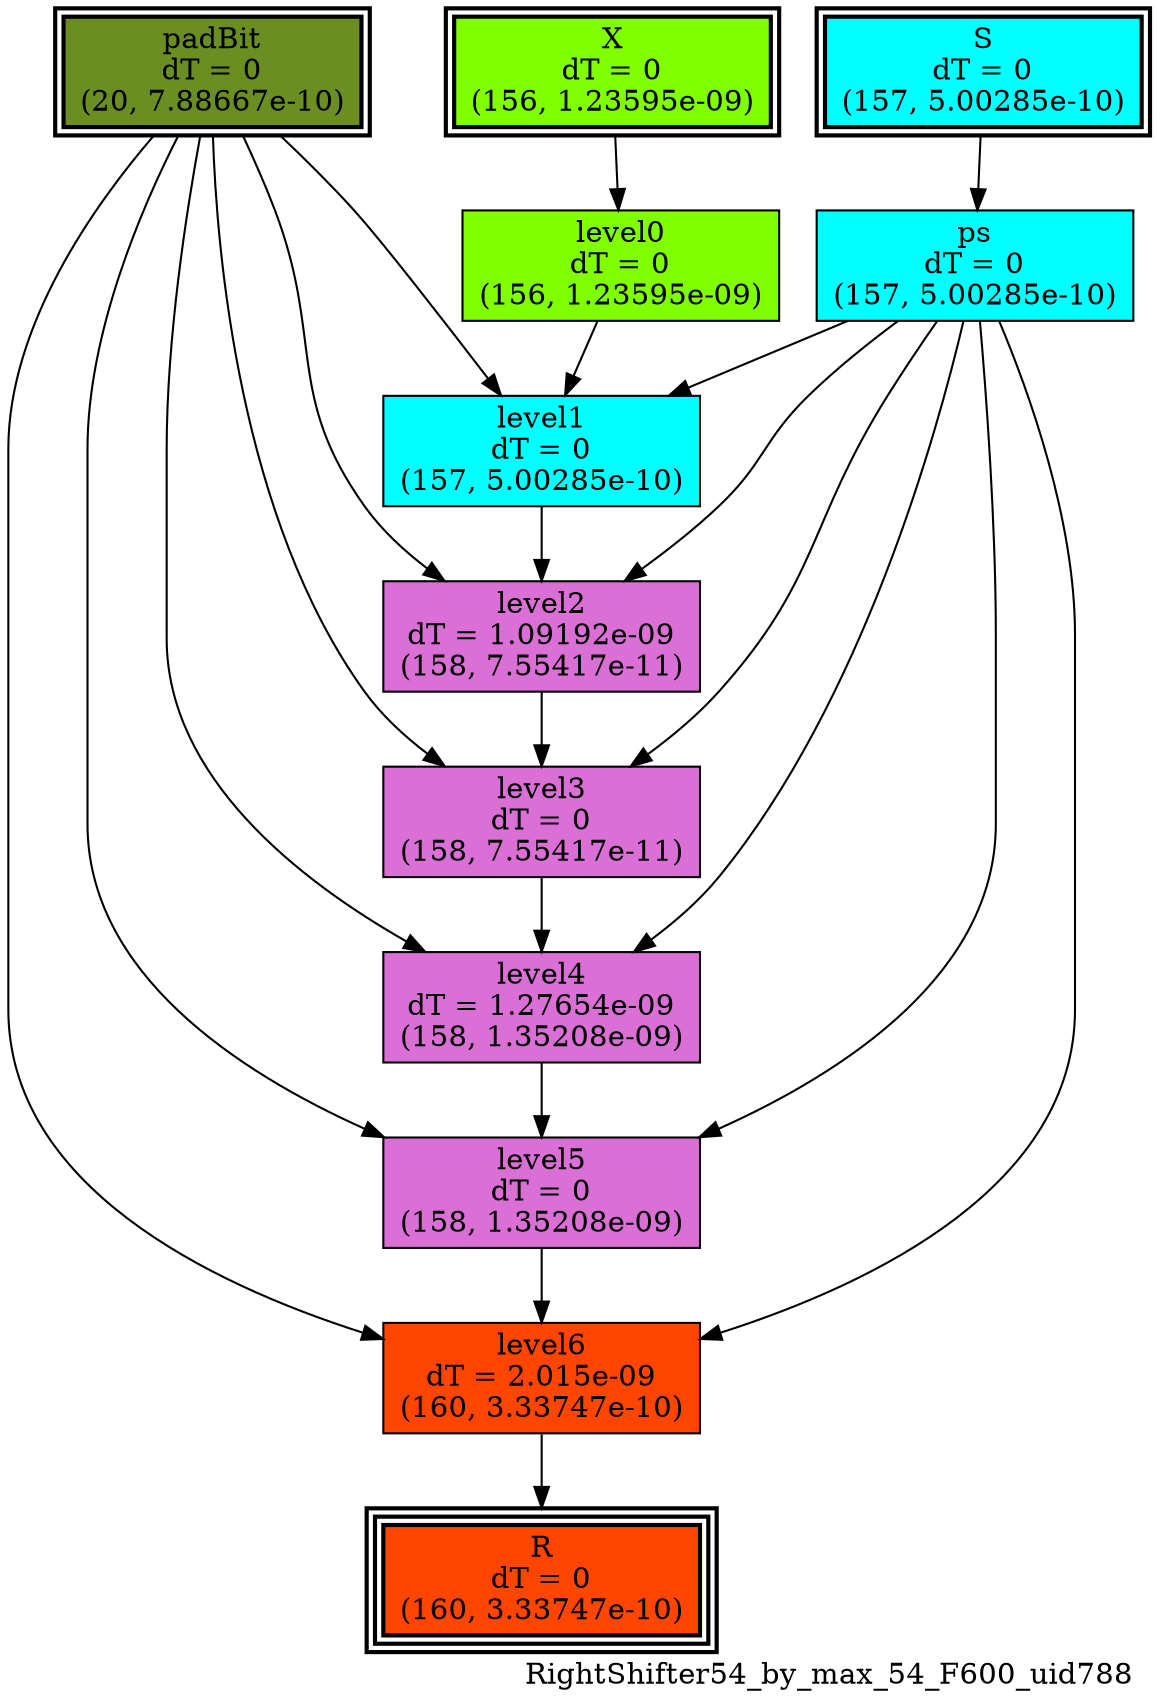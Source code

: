 digraph RightShifter54_by_max_54_F600_uid788
{
	//graph drawing options
	label=RightShifter54_by_max_54_F600_uid788;
	labelloc=bottom;
	labeljust=right;
	ratio=auto;
	nodesep=0.25;
	ranksep=0.5;

	//input/output signals of operator RightShifter54_by_max_54_F600_uid788
	X__RightShifter54_by_max_54_F600_uid788 [ label="X\ndT = 0\n(156, 1.23595e-09)", shape=box, color=black, style="bold, filled", fillcolor=chartreuse, peripheries=2 ];
	S__RightShifter54_by_max_54_F600_uid788 [ label="S\ndT = 0\n(157, 5.00285e-10)", shape=box, color=black, style="bold, filled", fillcolor=cyan, peripheries=2 ];
	padBit__RightShifter54_by_max_54_F600_uid788 [ label="padBit\ndT = 0\n(20, 7.88667e-10)", shape=box, color=black, style="bold, filled", fillcolor=olivedrab, peripheries=2 ];
	R__RightShifter54_by_max_54_F600_uid788 [ label="R\ndT = 0\n(160, 3.33747e-10)", shape=box, color=black, style="bold, filled", fillcolor=orangered, peripheries=3 ];
	{rank=same X__RightShifter54_by_max_54_F600_uid788, S__RightShifter54_by_max_54_F600_uid788, padBit__RightShifter54_by_max_54_F600_uid788};
	{rank=same R__RightShifter54_by_max_54_F600_uid788};
	//internal signals of operator RightShifter54_by_max_54_F600_uid788
	ps__RightShifter54_by_max_54_F600_uid788 [ label="ps\ndT = 0\n(157, 5.00285e-10)", shape=box, color=black, style=filled, fillcolor=cyan, peripheries=1 ];
	level0__RightShifter54_by_max_54_F600_uid788 [ label="level0\ndT = 0\n(156, 1.23595e-09)", shape=box, color=black, style=filled, fillcolor=chartreuse, peripheries=1 ];
	level1__RightShifter54_by_max_54_F600_uid788 [ label="level1\ndT = 0\n(157, 5.00285e-10)", shape=box, color=black, style=filled, fillcolor=cyan, peripheries=1 ];
	level2__RightShifter54_by_max_54_F600_uid788 [ label="level2\ndT = 1.09192e-09\n(158, 7.55417e-11)", shape=box, color=black, style=filled, fillcolor=orchid, peripheries=1 ];
	level3__RightShifter54_by_max_54_F600_uid788 [ label="level3\ndT = 0\n(158, 7.55417e-11)", shape=box, color=black, style=filled, fillcolor=orchid, peripheries=1 ];
	level4__RightShifter54_by_max_54_F600_uid788 [ label="level4\ndT = 1.27654e-09\n(158, 1.35208e-09)", shape=box, color=black, style=filled, fillcolor=orchid, peripheries=1 ];
	level5__RightShifter54_by_max_54_F600_uid788 [ label="level5\ndT = 0\n(158, 1.35208e-09)", shape=box, color=black, style=filled, fillcolor=orchid, peripheries=1 ];
	level6__RightShifter54_by_max_54_F600_uid788 [ label="level6\ndT = 2.015e-09\n(160, 3.33747e-10)", shape=box, color=black, style=filled, fillcolor=orangered, peripheries=1 ];

	//subcomponents of operator RightShifter54_by_max_54_F600_uid788

	//input and internal signal connections of operator RightShifter54_by_max_54_F600_uid788
	X__RightShifter54_by_max_54_F600_uid788 -> level0__RightShifter54_by_max_54_F600_uid788 [ arrowhead=normal, arrowsize=1.0, arrowtail=normal, color=black, dir=forward  ];
	S__RightShifter54_by_max_54_F600_uid788 -> ps__RightShifter54_by_max_54_F600_uid788 [ arrowhead=normal, arrowsize=1.0, arrowtail=normal, color=black, dir=forward  ];
	padBit__RightShifter54_by_max_54_F600_uid788 -> level1__RightShifter54_by_max_54_F600_uid788 [ arrowhead=normal, arrowsize=1.0, arrowtail=normal, color=black, dir=forward  ];
	padBit__RightShifter54_by_max_54_F600_uid788 -> level2__RightShifter54_by_max_54_F600_uid788 [ arrowhead=normal, arrowsize=1.0, arrowtail=normal, color=black, dir=forward  ];
	padBit__RightShifter54_by_max_54_F600_uid788 -> level3__RightShifter54_by_max_54_F600_uid788 [ arrowhead=normal, arrowsize=1.0, arrowtail=normal, color=black, dir=forward  ];
	padBit__RightShifter54_by_max_54_F600_uid788 -> level4__RightShifter54_by_max_54_F600_uid788 [ arrowhead=normal, arrowsize=1.0, arrowtail=normal, color=black, dir=forward  ];
	padBit__RightShifter54_by_max_54_F600_uid788 -> level5__RightShifter54_by_max_54_F600_uid788 [ arrowhead=normal, arrowsize=1.0, arrowtail=normal, color=black, dir=forward  ];
	padBit__RightShifter54_by_max_54_F600_uid788 -> level6__RightShifter54_by_max_54_F600_uid788 [ arrowhead=normal, arrowsize=1.0, arrowtail=normal, color=black, dir=forward  ];
	ps__RightShifter54_by_max_54_F600_uid788 -> level1__RightShifter54_by_max_54_F600_uid788 [ arrowhead=normal, arrowsize=1.0, arrowtail=normal, color=black, dir=forward  ];
	ps__RightShifter54_by_max_54_F600_uid788 -> level2__RightShifter54_by_max_54_F600_uid788 [ arrowhead=normal, arrowsize=1.0, arrowtail=normal, color=black, dir=forward  ];
	ps__RightShifter54_by_max_54_F600_uid788 -> level3__RightShifter54_by_max_54_F600_uid788 [ arrowhead=normal, arrowsize=1.0, arrowtail=normal, color=black, dir=forward  ];
	ps__RightShifter54_by_max_54_F600_uid788 -> level4__RightShifter54_by_max_54_F600_uid788 [ arrowhead=normal, arrowsize=1.0, arrowtail=normal, color=black, dir=forward  ];
	ps__RightShifter54_by_max_54_F600_uid788 -> level5__RightShifter54_by_max_54_F600_uid788 [ arrowhead=normal, arrowsize=1.0, arrowtail=normal, color=black, dir=forward  ];
	ps__RightShifter54_by_max_54_F600_uid788 -> level6__RightShifter54_by_max_54_F600_uid788 [ arrowhead=normal, arrowsize=1.0, arrowtail=normal, color=black, dir=forward  ];
	level0__RightShifter54_by_max_54_F600_uid788 -> level1__RightShifter54_by_max_54_F600_uid788 [ arrowhead=normal, arrowsize=1.0, arrowtail=normal, color=black, dir=forward  ];
	level1__RightShifter54_by_max_54_F600_uid788 -> level2__RightShifter54_by_max_54_F600_uid788 [ arrowhead=normal, arrowsize=1.0, arrowtail=normal, color=black, dir=forward  ];
	level2__RightShifter54_by_max_54_F600_uid788 -> level3__RightShifter54_by_max_54_F600_uid788 [ arrowhead=normal, arrowsize=1.0, arrowtail=normal, color=black, dir=forward  ];
	level3__RightShifter54_by_max_54_F600_uid788 -> level4__RightShifter54_by_max_54_F600_uid788 [ arrowhead=normal, arrowsize=1.0, arrowtail=normal, color=black, dir=forward  ];
	level4__RightShifter54_by_max_54_F600_uid788 -> level5__RightShifter54_by_max_54_F600_uid788 [ arrowhead=normal, arrowsize=1.0, arrowtail=normal, color=black, dir=forward  ];
	level5__RightShifter54_by_max_54_F600_uid788 -> level6__RightShifter54_by_max_54_F600_uid788 [ arrowhead=normal, arrowsize=1.0, arrowtail=normal, color=black, dir=forward  ];
	level6__RightShifter54_by_max_54_F600_uid788 -> R__RightShifter54_by_max_54_F600_uid788 [ arrowhead=normal, arrowsize=1.0, arrowtail=normal, color=black, dir=forward  ];
}

